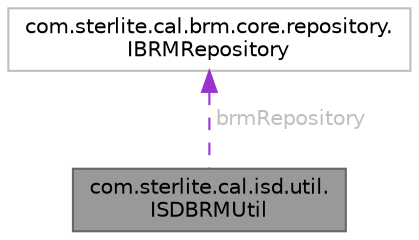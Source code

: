 digraph "com.sterlite.cal.isd.util.ISDBRMUtil"
{
 // LATEX_PDF_SIZE
  bgcolor="transparent";
  edge [fontname=Helvetica,fontsize=10,labelfontname=Helvetica,labelfontsize=10];
  node [fontname=Helvetica,fontsize=10,shape=box,height=0.2,width=0.4];
  Node1 [id="Node000001",label="com.sterlite.cal.isd.util.\lISDBRMUtil",height=0.2,width=0.4,color="gray40", fillcolor="grey60", style="filled", fontcolor="black",tooltip=" "];
  Node2 -> Node1 [id="edge1_Node000001_Node000002",dir="back",color="darkorchid3",style="dashed",tooltip=" ",label=" brmRepository",fontcolor="grey" ];
  Node2 [id="Node000002",label="com.sterlite.cal.brm.core.repository.\lIBRMRepository",height=0.2,width=0.4,color="grey75", fillcolor="white", style="filled",URL="$interfacecom_1_1sterlite_1_1cal_1_1brm_1_1core_1_1repository_1_1_i_b_r_m_repository.html",tooltip=" "];
}
